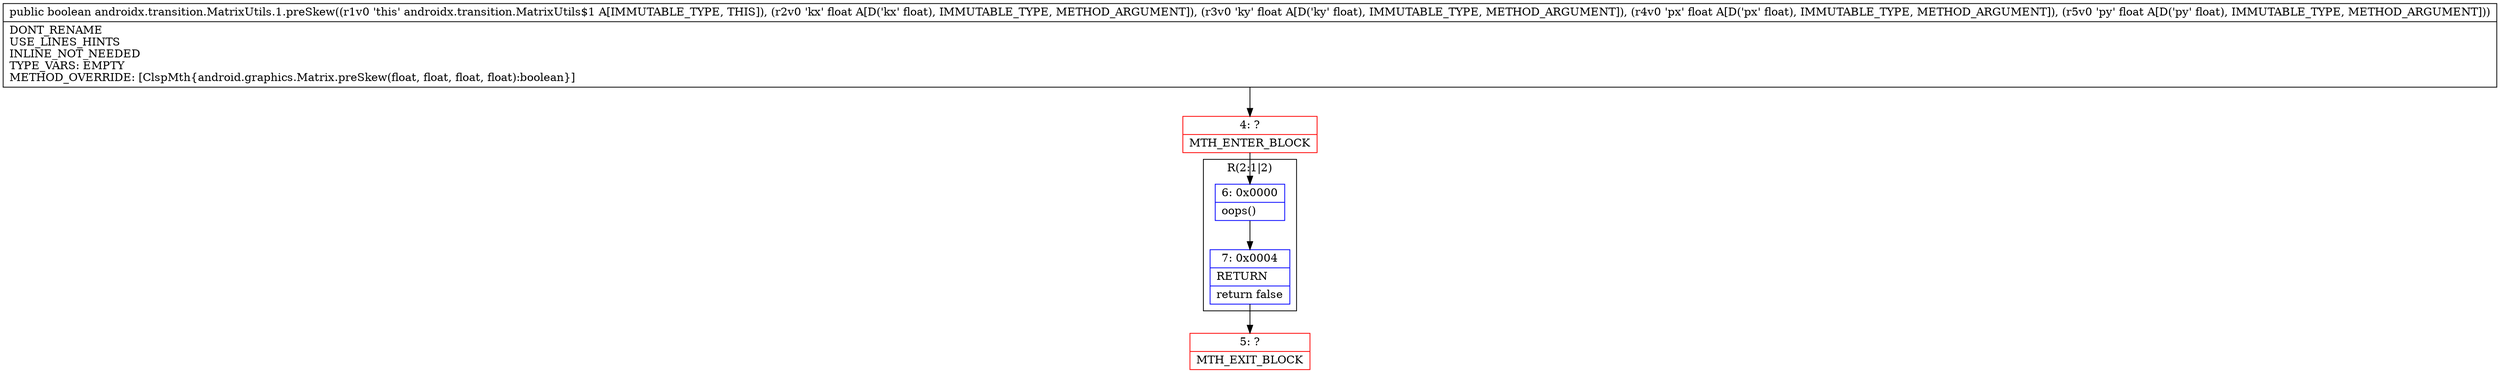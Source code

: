 digraph "CFG forandroidx.transition.MatrixUtils.1.preSkew(FFFF)Z" {
subgraph cluster_Region_1892090832 {
label = "R(2:1|2)";
node [shape=record,color=blue];
Node_6 [shape=record,label="{6\:\ 0x0000|oops()\l}"];
Node_7 [shape=record,label="{7\:\ 0x0004|RETURN\l|return false\l}"];
}
Node_4 [shape=record,color=red,label="{4\:\ ?|MTH_ENTER_BLOCK\l}"];
Node_5 [shape=record,color=red,label="{5\:\ ?|MTH_EXIT_BLOCK\l}"];
MethodNode[shape=record,label="{public boolean androidx.transition.MatrixUtils.1.preSkew((r1v0 'this' androidx.transition.MatrixUtils$1 A[IMMUTABLE_TYPE, THIS]), (r2v0 'kx' float A[D('kx' float), IMMUTABLE_TYPE, METHOD_ARGUMENT]), (r3v0 'ky' float A[D('ky' float), IMMUTABLE_TYPE, METHOD_ARGUMENT]), (r4v0 'px' float A[D('px' float), IMMUTABLE_TYPE, METHOD_ARGUMENT]), (r5v0 'py' float A[D('py' float), IMMUTABLE_TYPE, METHOD_ARGUMENT]))  | DONT_RENAME\lUSE_LINES_HINTS\lINLINE_NOT_NEEDED\lTYPE_VARS: EMPTY\lMETHOD_OVERRIDE: [ClspMth\{android.graphics.Matrix.preSkew(float, float, float, float):boolean\}]\l}"];
MethodNode -> Node_4;Node_6 -> Node_7;
Node_7 -> Node_5;
Node_4 -> Node_6;
}


